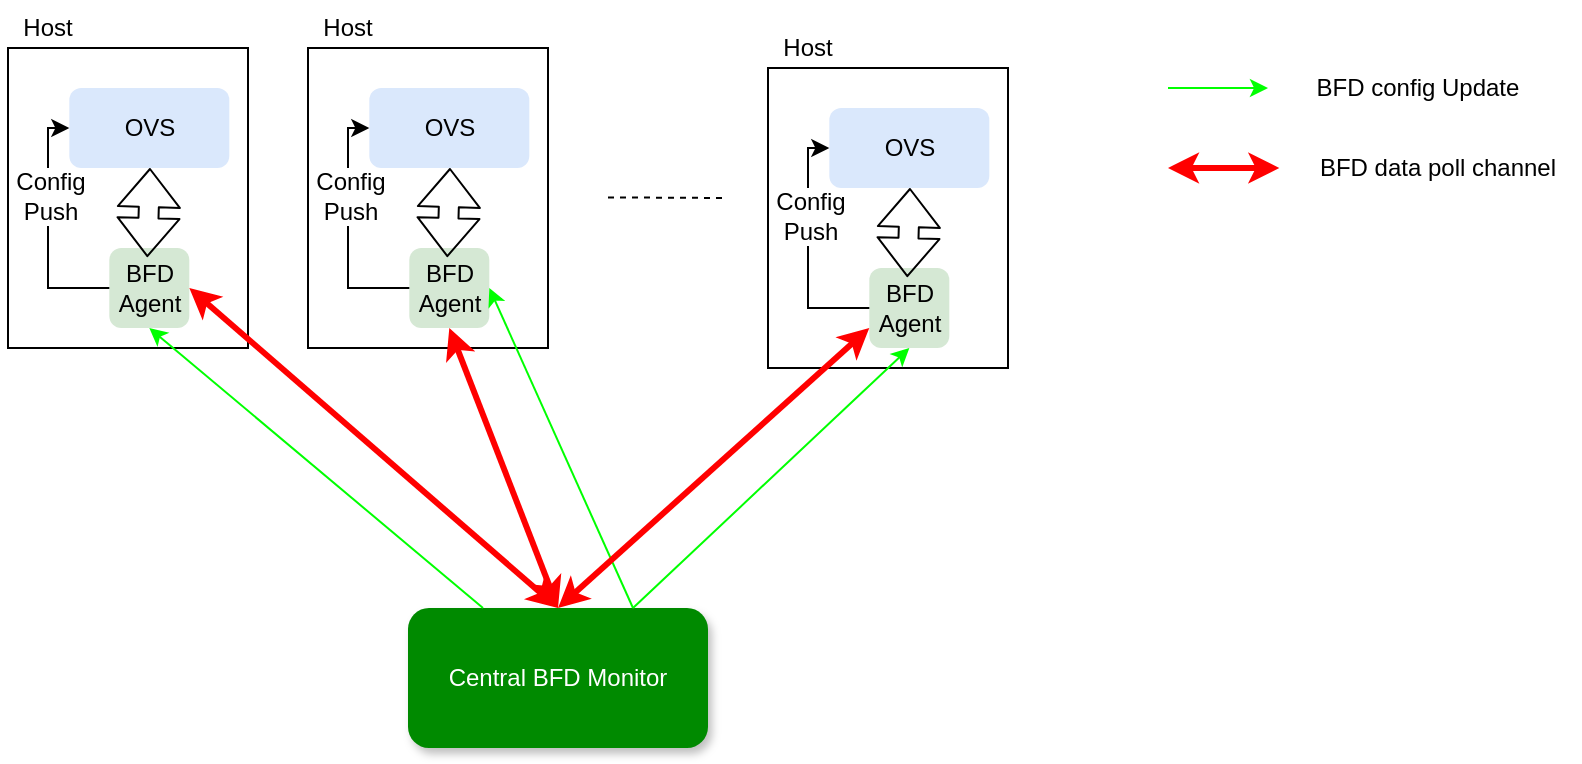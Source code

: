 <mxfile version="12.4.2" type="github" pages="1">
  <diagram id="HozCwNSfqqugQ0Yzk6nG" name="Page-1">
    <mxGraphModel dx="1986" dy="1148" grid="1" gridSize="10" guides="1" tooltips="1" connect="1" arrows="1" fold="1" page="1" pageScale="1" pageWidth="1100" pageHeight="850" math="0" shadow="0">
      <root>
        <mxCell id="0"/>
        <mxCell id="1" parent="0"/>
        <mxCell id="-FQGyZQafQDy_hneOG7Y-9" value="Central BFD Monitor" style="rounded=1;whiteSpace=wrap;html=1;fillColor=#008a00;strokeColor=none;fontColor=#ffffff;gradientColor=none;shadow=1;" vertex="1" parent="1">
          <mxGeometry x="380" y="380" width="150" height="70" as="geometry"/>
        </mxCell>
        <mxCell id="-FQGyZQafQDy_hneOG7Y-12" value="" style="group" vertex="1" connectable="0" parent="1">
          <mxGeometry x="180" y="80" width="120" height="170" as="geometry"/>
        </mxCell>
        <mxCell id="-FQGyZQafQDy_hneOG7Y-10" value="" style="rounded=0;whiteSpace=wrap;html=1;" vertex="1" parent="-FQGyZQafQDy_hneOG7Y-12">
          <mxGeometry y="20" width="120" height="150" as="geometry"/>
        </mxCell>
        <mxCell id="-FQGyZQafQDy_hneOG7Y-1" value="OVS" style="rounded=1;whiteSpace=wrap;html=1;fillColor=#dae8fc;strokeColor=none;" vertex="1" parent="-FQGyZQafQDy_hneOG7Y-12">
          <mxGeometry x="30.66" y="40" width="80" height="40" as="geometry"/>
        </mxCell>
        <mxCell id="-FQGyZQafQDy_hneOG7Y-2" value="BFD&lt;br&gt;Agent" style="rounded=1;whiteSpace=wrap;html=1;fillColor=#d5e8d4;strokeColor=none;" vertex="1" parent="-FQGyZQafQDy_hneOG7Y-12">
          <mxGeometry x="50.66" y="120" width="40" height="40" as="geometry"/>
        </mxCell>
        <mxCell id="-FQGyZQafQDy_hneOG7Y-3" value="" style="shape=flexArrow;endArrow=classic;startArrow=classic;html=1;entryX=0.475;entryY=0.114;entryDx=0;entryDy=0;entryPerimeter=0;" edge="1" parent="-FQGyZQafQDy_hneOG7Y-12" target="-FQGyZQafQDy_hneOG7Y-2">
          <mxGeometry width="50" height="50" relative="1" as="geometry">
            <mxPoint x="71" y="80" as="sourcePoint"/>
            <mxPoint x="80.66" y="100" as="targetPoint"/>
          </mxGeometry>
        </mxCell>
        <mxCell id="-FQGyZQafQDy_hneOG7Y-7" value="" style="endArrow=classic;html=1;exitX=0;exitY=0.5;exitDx=0;exitDy=0;entryX=0;entryY=0.5;entryDx=0;entryDy=0;edgeStyle=orthogonalEdgeStyle;rounded=0;" edge="1" parent="-FQGyZQafQDy_hneOG7Y-12" source="-FQGyZQafQDy_hneOG7Y-2" target="-FQGyZQafQDy_hneOG7Y-1">
          <mxGeometry width="50" height="50" relative="1" as="geometry">
            <mxPoint x="20" y="310" as="sourcePoint"/>
            <mxPoint x="70" y="260" as="targetPoint"/>
            <Array as="points">
              <mxPoint x="20" y="140"/>
              <mxPoint x="20" y="60"/>
            </Array>
          </mxGeometry>
        </mxCell>
        <mxCell id="-FQGyZQafQDy_hneOG7Y-8" value="Config&lt;br&gt;Push" style="text;html=1;align=center;verticalAlign=middle;resizable=0;points=[];;labelBackgroundColor=#ffffff;" vertex="1" connectable="0" parent="-FQGyZQafQDy_hneOG7Y-7">
          <mxGeometry x="0.26" y="-1" relative="1" as="geometry">
            <mxPoint as="offset"/>
          </mxGeometry>
        </mxCell>
        <mxCell id="-FQGyZQafQDy_hneOG7Y-11" value="Host" style="text;html=1;strokeColor=none;fillColor=none;align=center;verticalAlign=middle;whiteSpace=wrap;rounded=0;shadow=1;" vertex="1" parent="-FQGyZQafQDy_hneOG7Y-12">
          <mxGeometry width="40" height="20" as="geometry"/>
        </mxCell>
        <mxCell id="-FQGyZQafQDy_hneOG7Y-13" value="" style="group" vertex="1" connectable="0" parent="1">
          <mxGeometry x="330" y="80" width="120" height="170" as="geometry"/>
        </mxCell>
        <mxCell id="-FQGyZQafQDy_hneOG7Y-14" value="" style="rounded=0;whiteSpace=wrap;html=1;" vertex="1" parent="-FQGyZQafQDy_hneOG7Y-13">
          <mxGeometry y="20" width="120" height="150" as="geometry"/>
        </mxCell>
        <mxCell id="-FQGyZQafQDy_hneOG7Y-15" value="OVS" style="rounded=1;whiteSpace=wrap;html=1;fillColor=#dae8fc;strokeColor=none;" vertex="1" parent="-FQGyZQafQDy_hneOG7Y-13">
          <mxGeometry x="30.66" y="40" width="80" height="40" as="geometry"/>
        </mxCell>
        <mxCell id="-FQGyZQafQDy_hneOG7Y-16" value="BFD&lt;br&gt;Agent" style="rounded=1;whiteSpace=wrap;html=1;fillColor=#d5e8d4;strokeColor=none;" vertex="1" parent="-FQGyZQafQDy_hneOG7Y-13">
          <mxGeometry x="50.66" y="120" width="40" height="40" as="geometry"/>
        </mxCell>
        <mxCell id="-FQGyZQafQDy_hneOG7Y-17" value="" style="shape=flexArrow;endArrow=classic;startArrow=classic;html=1;entryX=0.475;entryY=0.114;entryDx=0;entryDy=0;entryPerimeter=0;" edge="1" parent="-FQGyZQafQDy_hneOG7Y-13" target="-FQGyZQafQDy_hneOG7Y-16">
          <mxGeometry width="50" height="50" relative="1" as="geometry">
            <mxPoint x="71" y="80" as="sourcePoint"/>
            <mxPoint x="80.66" y="100" as="targetPoint"/>
          </mxGeometry>
        </mxCell>
        <mxCell id="-FQGyZQafQDy_hneOG7Y-18" value="" style="endArrow=classic;html=1;exitX=0;exitY=0.5;exitDx=0;exitDy=0;entryX=0;entryY=0.5;entryDx=0;entryDy=0;edgeStyle=orthogonalEdgeStyle;rounded=0;" edge="1" parent="-FQGyZQafQDy_hneOG7Y-13" source="-FQGyZQafQDy_hneOG7Y-16" target="-FQGyZQafQDy_hneOG7Y-15">
          <mxGeometry width="50" height="50" relative="1" as="geometry">
            <mxPoint x="20" y="310" as="sourcePoint"/>
            <mxPoint x="70" y="260" as="targetPoint"/>
            <Array as="points">
              <mxPoint x="20" y="140"/>
              <mxPoint x="20" y="60"/>
            </Array>
          </mxGeometry>
        </mxCell>
        <mxCell id="-FQGyZQafQDy_hneOG7Y-19" value="Config&lt;br&gt;Push" style="text;html=1;align=center;verticalAlign=middle;resizable=0;points=[];;labelBackgroundColor=#ffffff;" vertex="1" connectable="0" parent="-FQGyZQafQDy_hneOG7Y-18">
          <mxGeometry x="0.26" y="-1" relative="1" as="geometry">
            <mxPoint as="offset"/>
          </mxGeometry>
        </mxCell>
        <mxCell id="-FQGyZQafQDy_hneOG7Y-20" value="Host" style="text;html=1;strokeColor=none;fillColor=none;align=center;verticalAlign=middle;whiteSpace=wrap;rounded=0;shadow=1;" vertex="1" parent="-FQGyZQafQDy_hneOG7Y-13">
          <mxGeometry width="40" height="20" as="geometry"/>
        </mxCell>
        <mxCell id="-FQGyZQafQDy_hneOG7Y-29" value="" style="group" vertex="1" connectable="0" parent="1">
          <mxGeometry x="560" y="90" width="120" height="170" as="geometry"/>
        </mxCell>
        <mxCell id="-FQGyZQafQDy_hneOG7Y-30" value="" style="rounded=0;whiteSpace=wrap;html=1;" vertex="1" parent="-FQGyZQafQDy_hneOG7Y-29">
          <mxGeometry y="20" width="120" height="150" as="geometry"/>
        </mxCell>
        <mxCell id="-FQGyZQafQDy_hneOG7Y-31" value="OVS" style="rounded=1;whiteSpace=wrap;html=1;fillColor=#dae8fc;strokeColor=none;" vertex="1" parent="-FQGyZQafQDy_hneOG7Y-29">
          <mxGeometry x="30.66" y="40" width="80" height="40" as="geometry"/>
        </mxCell>
        <mxCell id="-FQGyZQafQDy_hneOG7Y-32" value="BFD&lt;br&gt;Agent" style="rounded=1;whiteSpace=wrap;html=1;fillColor=#d5e8d4;strokeColor=none;" vertex="1" parent="-FQGyZQafQDy_hneOG7Y-29">
          <mxGeometry x="50.66" y="120" width="40" height="40" as="geometry"/>
        </mxCell>
        <mxCell id="-FQGyZQafQDy_hneOG7Y-33" value="" style="shape=flexArrow;endArrow=classic;startArrow=classic;html=1;entryX=0.475;entryY=0.114;entryDx=0;entryDy=0;entryPerimeter=0;" edge="1" parent="-FQGyZQafQDy_hneOG7Y-29" target="-FQGyZQafQDy_hneOG7Y-32">
          <mxGeometry width="50" height="50" relative="1" as="geometry">
            <mxPoint x="71" y="80" as="sourcePoint"/>
            <mxPoint x="80.66" y="100" as="targetPoint"/>
          </mxGeometry>
        </mxCell>
        <mxCell id="-FQGyZQafQDy_hneOG7Y-34" value="" style="endArrow=classic;html=1;exitX=0;exitY=0.5;exitDx=0;exitDy=0;entryX=0;entryY=0.5;entryDx=0;entryDy=0;edgeStyle=orthogonalEdgeStyle;rounded=0;" edge="1" parent="-FQGyZQafQDy_hneOG7Y-29" source="-FQGyZQafQDy_hneOG7Y-32" target="-FQGyZQafQDy_hneOG7Y-31">
          <mxGeometry width="50" height="50" relative="1" as="geometry">
            <mxPoint x="20" y="310" as="sourcePoint"/>
            <mxPoint x="70" y="260" as="targetPoint"/>
            <Array as="points">
              <mxPoint x="20" y="140"/>
              <mxPoint x="20" y="60"/>
            </Array>
          </mxGeometry>
        </mxCell>
        <mxCell id="-FQGyZQafQDy_hneOG7Y-35" value="Config&lt;br&gt;Push" style="text;html=1;align=center;verticalAlign=middle;resizable=0;points=[];;labelBackgroundColor=#ffffff;" vertex="1" connectable="0" parent="-FQGyZQafQDy_hneOG7Y-34">
          <mxGeometry x="0.26" y="-1" relative="1" as="geometry">
            <mxPoint as="offset"/>
          </mxGeometry>
        </mxCell>
        <mxCell id="-FQGyZQafQDy_hneOG7Y-36" value="Host" style="text;html=1;strokeColor=none;fillColor=none;align=center;verticalAlign=middle;whiteSpace=wrap;rounded=0;shadow=1;" vertex="1" parent="-FQGyZQafQDy_hneOG7Y-29">
          <mxGeometry width="40" height="20" as="geometry"/>
        </mxCell>
        <mxCell id="-FQGyZQafQDy_hneOG7Y-38" value="" style="endArrow=none;dashed=1;html=1;" edge="1" parent="1">
          <mxGeometry width="50" height="50" relative="1" as="geometry">
            <mxPoint x="480" y="174.71" as="sourcePoint"/>
            <mxPoint x="540" y="175" as="targetPoint"/>
          </mxGeometry>
        </mxCell>
        <mxCell id="-FQGyZQafQDy_hneOG7Y-39" value="" style="endArrow=classic;html=1;exitX=0.25;exitY=0;exitDx=0;exitDy=0;entryX=0.5;entryY=1;entryDx=0;entryDy=0;strokeColor=#00FF00;" edge="1" parent="1" source="-FQGyZQafQDy_hneOG7Y-9" target="-FQGyZQafQDy_hneOG7Y-2">
          <mxGeometry width="50" height="50" relative="1" as="geometry">
            <mxPoint x="180" y="520" as="sourcePoint"/>
            <mxPoint x="230" y="470" as="targetPoint"/>
          </mxGeometry>
        </mxCell>
        <mxCell id="-FQGyZQafQDy_hneOG7Y-40" value="" style="endArrow=classic;html=1;exitX=0.75;exitY=0;exitDx=0;exitDy=0;entryX=1;entryY=0.5;entryDx=0;entryDy=0;strokeColor=#00FF00;" edge="1" parent="1" source="-FQGyZQafQDy_hneOG7Y-9" target="-FQGyZQafQDy_hneOG7Y-16">
          <mxGeometry width="50" height="50" relative="1" as="geometry">
            <mxPoint x="486.84" y="370" as="sourcePoint"/>
            <mxPoint x="340.0" y="210" as="targetPoint"/>
          </mxGeometry>
        </mxCell>
        <mxCell id="-FQGyZQafQDy_hneOG7Y-42" value="" style="endArrow=classic;html=1;exitX=0.75;exitY=0;exitDx=0;exitDy=0;entryX=0.5;entryY=1;entryDx=0;entryDy=0;strokeColor=#00FF00;" edge="1" parent="1" source="-FQGyZQafQDy_hneOG7Y-9" target="-FQGyZQafQDy_hneOG7Y-32">
          <mxGeometry width="50" height="50" relative="1" as="geometry">
            <mxPoint x="656.84" y="400" as="sourcePoint"/>
            <mxPoint x="510" y="240" as="targetPoint"/>
          </mxGeometry>
        </mxCell>
        <mxCell id="-FQGyZQafQDy_hneOG7Y-43" value="" style="endArrow=classic;startArrow=classic;html=1;strokeColor=#FF0000;strokeWidth=3;exitX=0.5;exitY=0;exitDx=0;exitDy=0;entryX=1;entryY=0.5;entryDx=0;entryDy=0;" edge="1" parent="1" source="-FQGyZQafQDy_hneOG7Y-9" target="-FQGyZQafQDy_hneOG7Y-2">
          <mxGeometry width="50" height="50" relative="1" as="geometry">
            <mxPoint x="180" y="520" as="sourcePoint"/>
            <mxPoint x="230" y="470" as="targetPoint"/>
          </mxGeometry>
        </mxCell>
        <mxCell id="-FQGyZQafQDy_hneOG7Y-44" value="" style="endArrow=classic;startArrow=classic;html=1;strokeColor=#FF0000;strokeWidth=3;exitX=0.5;exitY=0;exitDx=0;exitDy=0;entryX=0.5;entryY=1;entryDx=0;entryDy=0;" edge="1" parent="1" source="-FQGyZQafQDy_hneOG7Y-9" target="-FQGyZQafQDy_hneOG7Y-16">
          <mxGeometry width="50" height="50" relative="1" as="geometry">
            <mxPoint x="774.34" y="480" as="sourcePoint"/>
            <mxPoint x="590.0" y="320" as="targetPoint"/>
          </mxGeometry>
        </mxCell>
        <mxCell id="-FQGyZQafQDy_hneOG7Y-45" value="" style="endArrow=classic;startArrow=classic;html=1;strokeColor=#FF0000;strokeWidth=3;entryX=0;entryY=0.75;entryDx=0;entryDy=0;" edge="1" parent="1" target="-FQGyZQafQDy_hneOG7Y-32">
          <mxGeometry width="50" height="50" relative="1" as="geometry">
            <mxPoint x="455" y="380" as="sourcePoint"/>
            <mxPoint x="690" y="270" as="targetPoint"/>
          </mxGeometry>
        </mxCell>
        <mxCell id="-FQGyZQafQDy_hneOG7Y-46" value="" style="endArrow=classic;html=1;strokeColor=#00FF00;" edge="1" parent="1">
          <mxGeometry width="50" height="50" relative="1" as="geometry">
            <mxPoint x="760" y="120" as="sourcePoint"/>
            <mxPoint x="810" y="120" as="targetPoint"/>
          </mxGeometry>
        </mxCell>
        <mxCell id="-FQGyZQafQDy_hneOG7Y-47" value="BFD config Update" style="text;html=1;strokeColor=none;fillColor=none;align=center;verticalAlign=middle;whiteSpace=wrap;rounded=0;shadow=1;" vertex="1" parent="1">
          <mxGeometry x="830" y="110" width="110" height="20" as="geometry"/>
        </mxCell>
        <mxCell id="-FQGyZQafQDy_hneOG7Y-48" value="" style="endArrow=classic;startArrow=classic;html=1;strokeColor=#FF0000;strokeWidth=3;exitX=0.5;exitY=0;exitDx=0;exitDy=0;" edge="1" parent="1">
          <mxGeometry width="50" height="50" relative="1" as="geometry">
            <mxPoint x="760.0" y="160" as="sourcePoint"/>
            <mxPoint x="815.66" y="160" as="targetPoint"/>
          </mxGeometry>
        </mxCell>
        <mxCell id="-FQGyZQafQDy_hneOG7Y-49" value="BFD data poll channel" style="text;html=1;strokeColor=none;fillColor=none;align=center;verticalAlign=middle;whiteSpace=wrap;rounded=0;shadow=1;" vertex="1" parent="1">
          <mxGeometry x="830" y="150" width="130" height="20" as="geometry"/>
        </mxCell>
      </root>
    </mxGraphModel>
  </diagram>
</mxfile>
